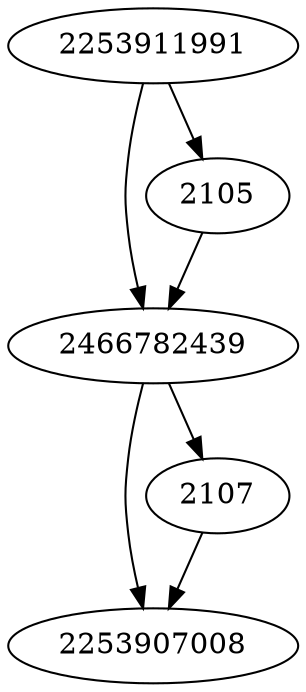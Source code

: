 strict digraph  {
2253907008;
2466782439;
2253911991;
2105;
2107;
2466782439 -> 2253907008;
2466782439 -> 2107;
2253911991 -> 2466782439;
2253911991 -> 2105;
2105 -> 2466782439;
2107 -> 2253907008;
}
